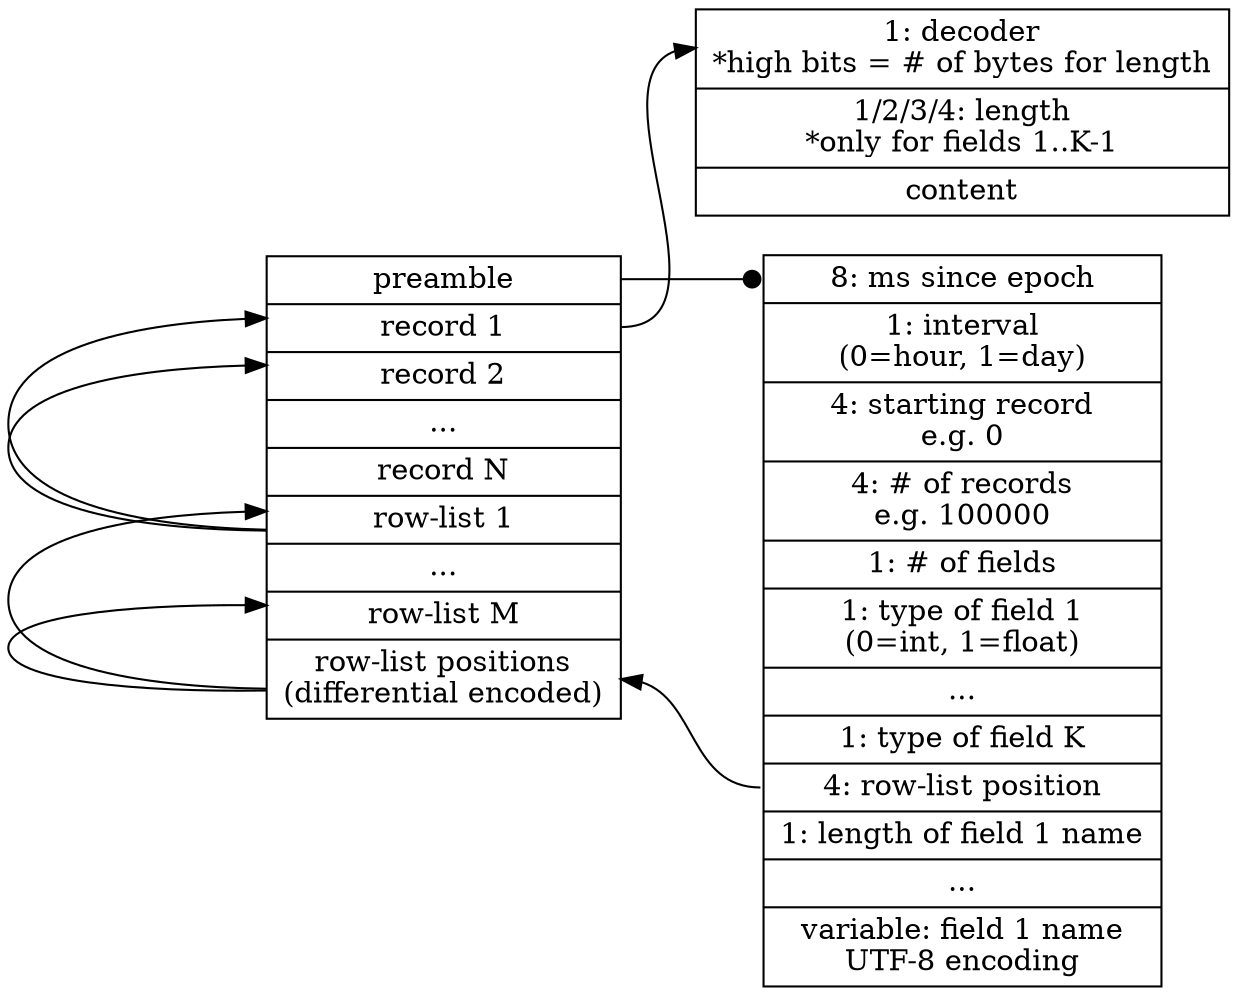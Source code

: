 digraph structs {
  node [shape=record];
  rankdir=LR;

  composite [ label ="<preamble> preamble |
  <record1> record 1 |
  <record2> record 2 |
  ... |
  record N |
  <rowlist1> row-list 1 |
  ... |
  <rowlistm> row-list M |
  <rowlistpos> row-list positions\n(differential encoded)

  " ];

  preamble [ label="<epoch> 8: ms since epoch |
  1: interval\n(0=hour, 1=day) |
  4: starting record\ne.g. 0 |
  4: # of records\ne.g. 100000 |
  1: # of fields |
  1: type of field 1\n(0=int, 1=float) |
  ... |
  1: type of field K |
  <rowlistpos> 4: row-list position |
  1: length of field 1 name |
  ... |
  variable: field 1 name\nUTF-8 encoding
  " ];

  record [ label = "<decoder>1: decoder\n*high bits = # of bytes for length |
  1/2/3/4: length\n*only for fields 1..K-1 |
  content
  " ];

  composite:preamble -> preamble:epoch [arrowhead=dot];

  preamble:rowlistpos -> composite:rowlistpos;

  composite:rowlistpos -> composite:rowlist1;
  composite:rowlistpos -> composite:rowlistm;

  composite:record1 -> record:decoder;
  composite:rowlist1 -> composite:record1;
  composite:rowlist1 -> composite:record2;
}
